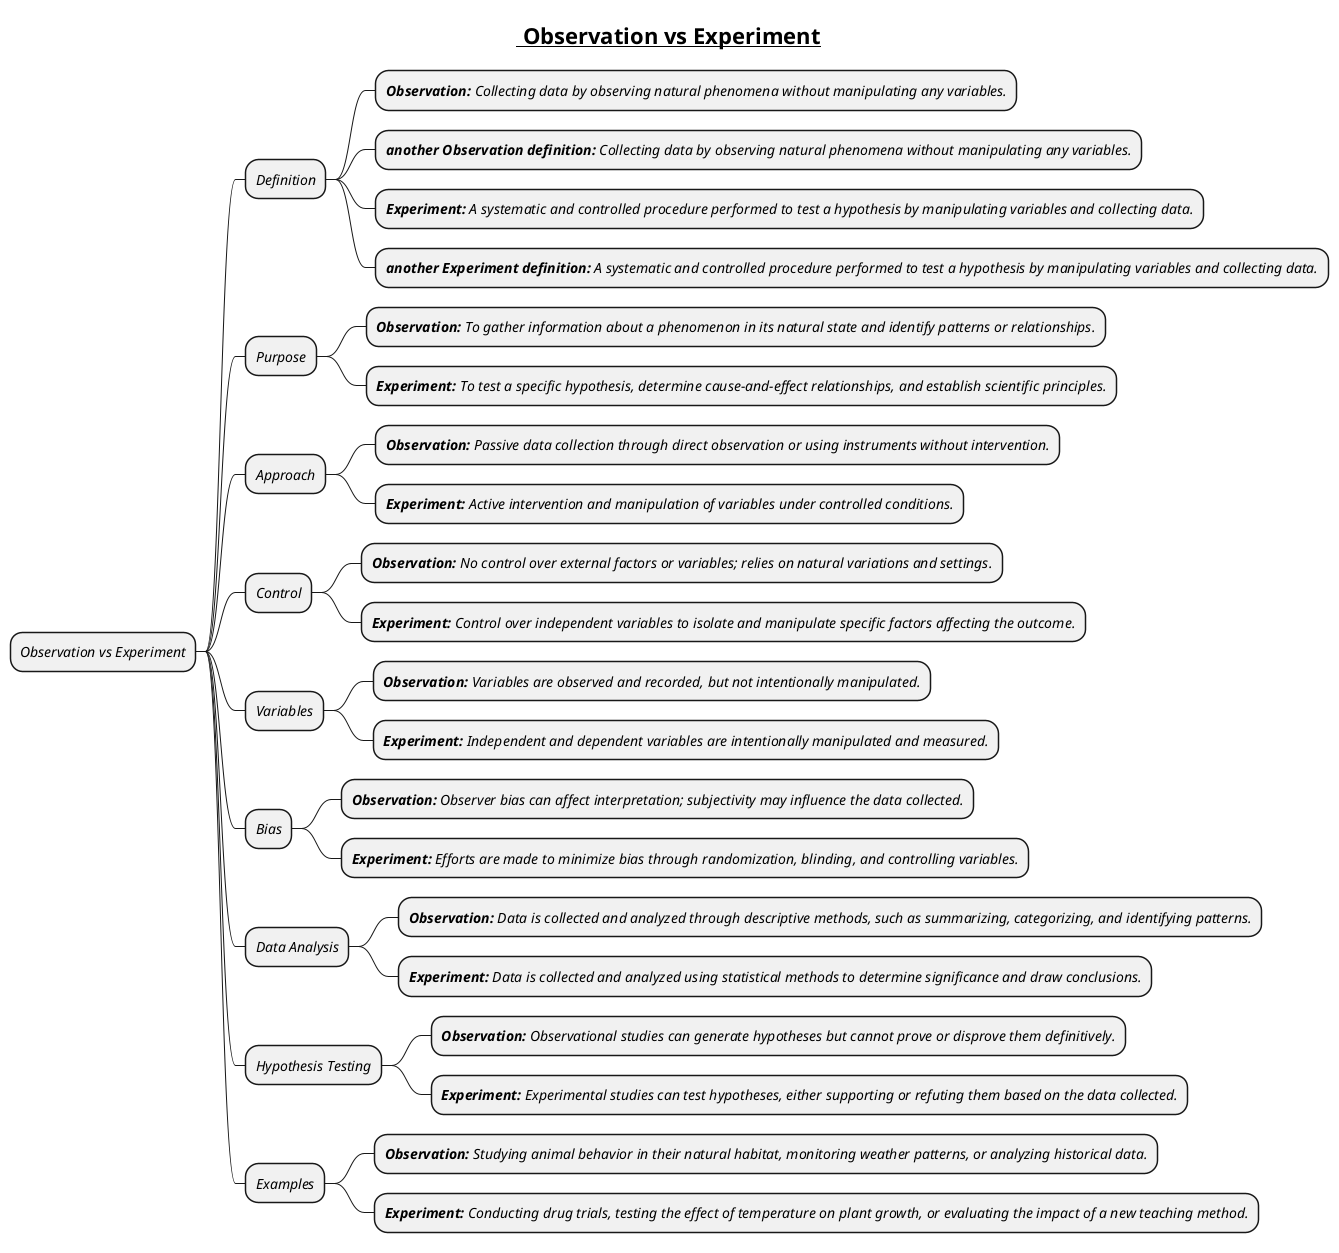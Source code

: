@startmindmap
skinparam node {
    FontStyle italic
}

title =__ Observation vs Experiment__

* Observation vs Experiment

** Definition
*** **Observation:** Collecting data by observing natural phenomena without manipulating any variables.
*** **another Observation definition:** Collecting data by observing natural phenomena without manipulating any variables.
*** **Experiment:** A systematic and controlled procedure performed to test a hypothesis by manipulating variables and collecting data.
*** **another Experiment definition:** A systematic and controlled procedure performed to test a hypothesis by manipulating variables and collecting data.

** Purpose
*** **Observation:** To gather information about a phenomenon in its natural state and identify patterns or relationships.
*** **Experiment:** To test a specific hypothesis, determine cause-and-effect relationships, and establish scientific principles.

** Approach
*** **Observation:** Passive data collection through direct observation or using instruments without intervention.
*** **Experiment:** Active intervention and manipulation of variables under controlled conditions.

** Control
*** **Observation:** No control over external factors or variables; relies on natural variations and settings.
*** **Experiment:** Control over independent variables to isolate and manipulate specific factors affecting the outcome.

** Variables
*** **Observation:** Variables are observed and recorded, but not intentionally manipulated.
*** **Experiment:** Independent and dependent variables are intentionally manipulated and measured.

** Bias
*** **Observation:** Observer bias can affect interpretation; subjectivity may influence the data collected.
*** **Experiment:** Efforts are made to minimize bias through randomization, blinding, and controlling variables.

** Data Analysis
*** **Observation:** Data is collected and analyzed through descriptive methods, such as summarizing, categorizing, and identifying patterns.
*** **Experiment:** Data is collected and analyzed using statistical methods to determine significance and draw conclusions.

** Hypothesis Testing
*** **Observation:** Observational studies can generate hypotheses but cannot prove or disprove them definitively.
*** **Experiment:** Experimental studies can test hypotheses, either supporting or refuting them based on the data collected.

** Examples
*** **Observation:** Studying animal behavior in their natural habitat, monitoring weather patterns, or analyzing historical data.
*** **Experiment:** Conducting drug trials, testing the effect of temperature on plant growth, or evaluating the impact of a new teaching method.

@endmindmap
